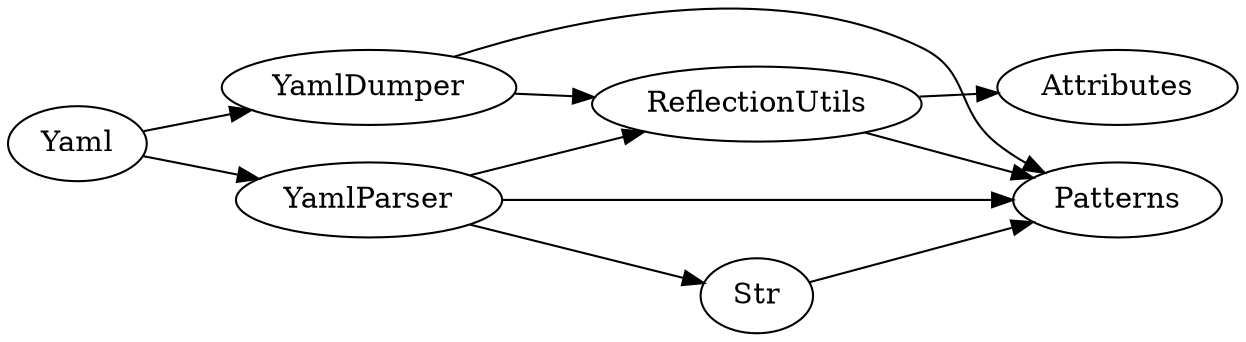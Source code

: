 digraph G {
    page="40,60"; 
    ratio=auto;
    rankdir=LR;
    fontsize=10;
   "ReflectionUtils" -> { rank=none; "Attributes"; "Patterns" }
   "Str" -> { rank=none; "Patterns" }
   "Yaml" -> { rank=none; "YamlDumper"; "YamlParser" }
   "YamlDumper" -> { rank=none; "Patterns"; "ReflectionUtils" }
   "YamlParser" -> { rank=none; "Patterns"; "ReflectionUtils"; "Str" }
   }

